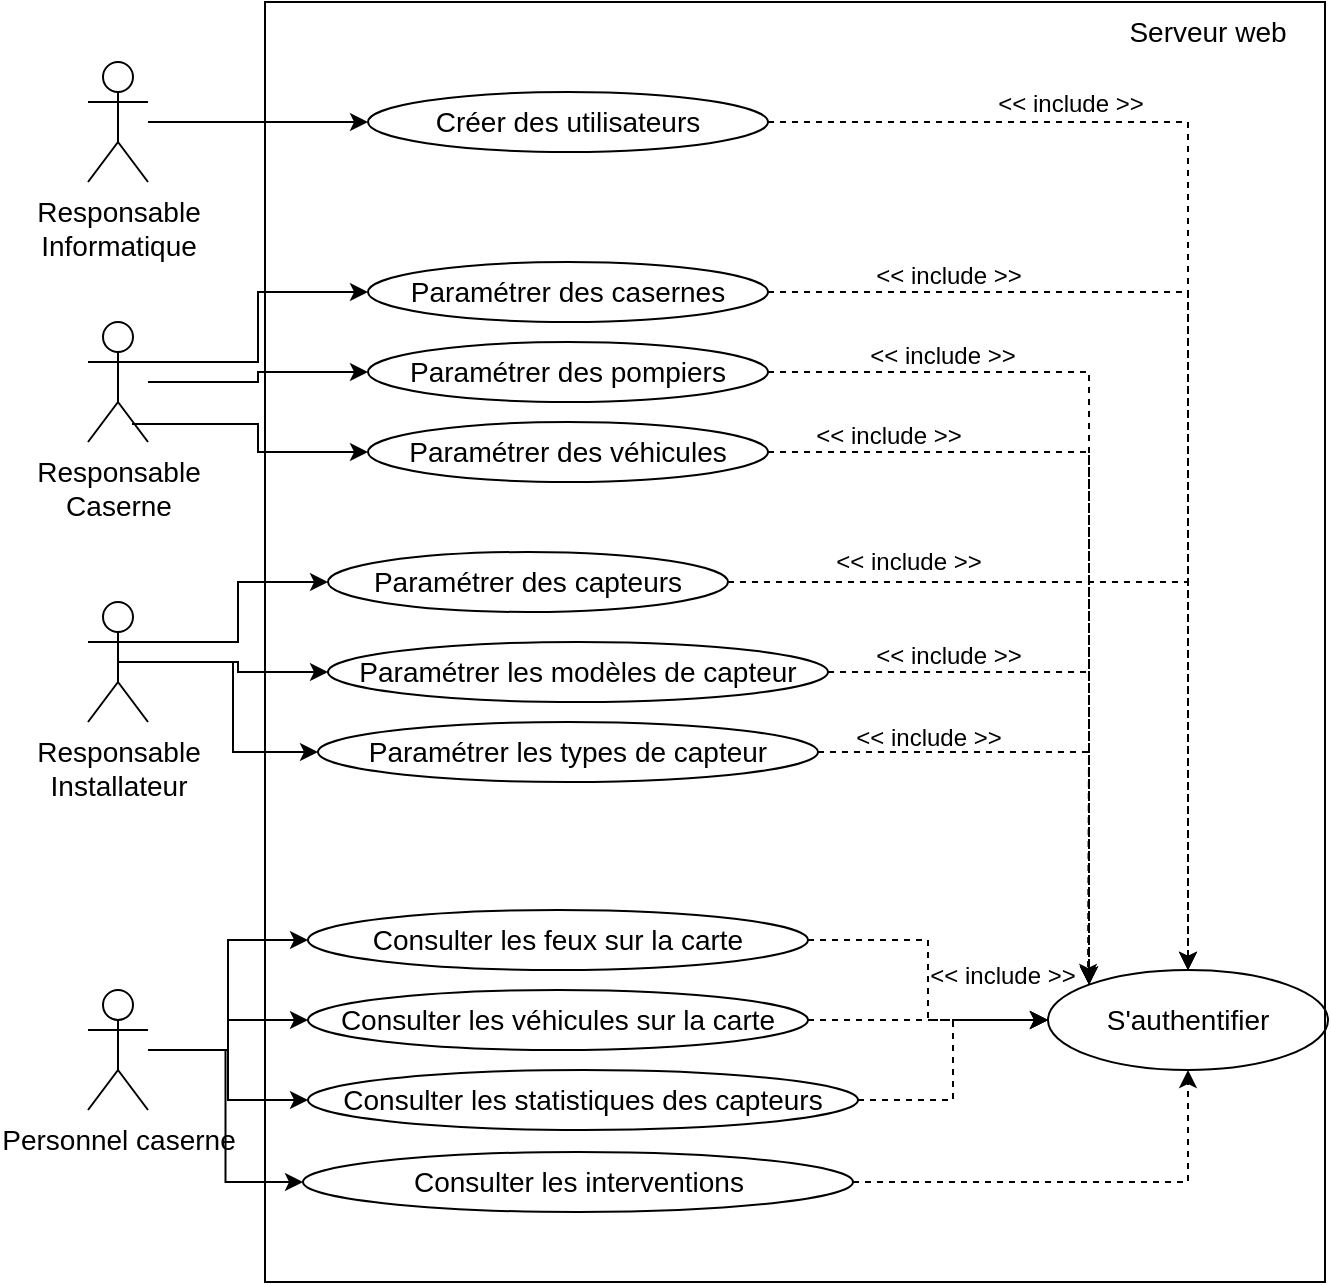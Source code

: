 <mxfile version="15.9.4" type="device"><diagram id="u3Ko3AEQGukIL7EaiUNi" name="Page-1"><mxGraphModel dx="1102" dy="600" grid="1" gridSize="10" guides="1" tooltips="1" connect="1" arrows="1" fold="1" page="1" pageScale="1" pageWidth="827" pageHeight="1169" math="0" shadow="0"><root><mxCell id="0"/><mxCell id="1" parent="0"/><mxCell id="oKK2weGaB3NN2EHytGo2-2" value="" style="rounded=0;whiteSpace=wrap;html=1;fontSize=16;fillColor=none;" parent="1" vertex="1"><mxGeometry x="148.5" y="60" width="530" height="640" as="geometry"/></mxCell><mxCell id="oKK2weGaB3NN2EHytGo2-19" style="edgeStyle=orthogonalEdgeStyle;rounded=0;orthogonalLoop=1;jettySize=auto;html=1;entryX=0;entryY=0.5;entryDx=0;entryDy=0;fontSize=14;" parent="1" source="oKK2weGaB3NN2EHytGo2-1" target="oKK2weGaB3NN2EHytGo2-18" edge="1"><mxGeometry relative="1" as="geometry"/></mxCell><mxCell id="oKK2weGaB3NN2EHytGo2-21" style="edgeStyle=orthogonalEdgeStyle;rounded=0;orthogonalLoop=1;jettySize=auto;html=1;exitX=1;exitY=0.333;exitDx=0;exitDy=0;exitPerimeter=0;entryX=0;entryY=0.5;entryDx=0;entryDy=0;fontSize=14;" parent="1" source="oKK2weGaB3NN2EHytGo2-1" target="oKK2weGaB3NN2EHytGo2-20" edge="1"><mxGeometry relative="1" as="geometry"/></mxCell><mxCell id="oKK2weGaB3NN2EHytGo2-1" value="&lt;div style=&quot;font-size: 14px&quot;&gt;Responsable&lt;/div&gt;&lt;div style=&quot;font-size: 14px&quot;&gt;Caserne&lt;br style=&quot;font-size: 14px&quot;&gt;&lt;/div&gt;" style="shape=umlActor;verticalLabelPosition=bottom;verticalAlign=top;html=1;outlineConnect=0;fontSize=14;" parent="1" vertex="1"><mxGeometry x="60" y="220" width="30" height="60" as="geometry"/></mxCell><mxCell id="oKK2weGaB3NN2EHytGo2-61" style="edgeStyle=orthogonalEdgeStyle;rounded=0;orthogonalLoop=1;jettySize=auto;html=1;entryX=0;entryY=0.5;entryDx=0;entryDy=0;fontSize=12;endArrow=classic;endFill=1;" parent="1" source="oKK2weGaB3NN2EHytGo2-11" target="oKK2weGaB3NN2EHytGo2-58" edge="1"><mxGeometry relative="1" as="geometry"/></mxCell><mxCell id="oKK2weGaB3NN2EHytGo2-62" style="edgeStyle=orthogonalEdgeStyle;rounded=0;orthogonalLoop=1;jettySize=auto;html=1;entryX=0;entryY=0.5;entryDx=0;entryDy=0;fontSize=12;endArrow=classic;endFill=1;" parent="1" source="oKK2weGaB3NN2EHytGo2-11" target="oKK2weGaB3NN2EHytGo2-59" edge="1"><mxGeometry relative="1" as="geometry"/></mxCell><mxCell id="oKK2weGaB3NN2EHytGo2-63" style="edgeStyle=orthogonalEdgeStyle;rounded=0;orthogonalLoop=1;jettySize=auto;html=1;entryX=0;entryY=0.5;entryDx=0;entryDy=0;fontSize=12;endArrow=classic;endFill=1;" parent="1" source="oKK2weGaB3NN2EHytGo2-11" target="oKK2weGaB3NN2EHytGo2-60" edge="1"><mxGeometry relative="1" as="geometry"/></mxCell><mxCell id="oKK2weGaB3NN2EHytGo2-65" style="edgeStyle=orthogonalEdgeStyle;rounded=0;orthogonalLoop=1;jettySize=auto;html=1;entryX=0;entryY=0.5;entryDx=0;entryDy=0;fontSize=12;endArrow=classic;endFill=1;" parent="1" source="oKK2weGaB3NN2EHytGo2-11" target="oKK2weGaB3NN2EHytGo2-64" edge="1"><mxGeometry relative="1" as="geometry"/></mxCell><mxCell id="oKK2weGaB3NN2EHytGo2-11" value="Personnel caserne" style="shape=umlActor;verticalLabelPosition=bottom;verticalAlign=top;html=1;outlineConnect=0;fontSize=14;" parent="1" vertex="1"><mxGeometry x="60" y="554" width="30" height="60" as="geometry"/></mxCell><mxCell id="oKK2weGaB3NN2EHytGo2-14" value="Serveur web" style="text;html=1;strokeColor=none;fillColor=none;align=center;verticalAlign=middle;whiteSpace=wrap;rounded=0;fontSize=14;" parent="1" vertex="1"><mxGeometry x="570" y="60" width="100" height="30" as="geometry"/></mxCell><mxCell id="oKK2weGaB3NN2EHytGo2-18" value="Paramétrer des pompiers" style="ellipse;whiteSpace=wrap;html=1;fontSize=14;fillColor=none;" parent="1" vertex="1"><mxGeometry x="200" y="230" width="200" height="30" as="geometry"/></mxCell><mxCell id="oKK2weGaB3NN2EHytGo2-20" value="Paramétrer des casernes" style="ellipse;whiteSpace=wrap;html=1;fontSize=14;fillColor=none;" parent="1" vertex="1"><mxGeometry x="200" y="190" width="200" height="30" as="geometry"/></mxCell><mxCell id="oKK2weGaB3NN2EHytGo2-42" style="edgeStyle=orthogonalEdgeStyle;rounded=0;orthogonalLoop=1;jettySize=auto;html=1;exitX=1;exitY=0.5;exitDx=0;exitDy=0;entryX=0;entryY=0;entryDx=0;entryDy=0;dashed=1;fontSize=12;endArrow=classic;endFill=1;" parent="1" source="oKK2weGaB3NN2EHytGo2-22" target="oKK2weGaB3NN2EHytGo2-35" edge="1"><mxGeometry relative="1" as="geometry"/></mxCell><mxCell id="oKK2weGaB3NN2EHytGo2-22" value="Paramétrer des véhicules" style="ellipse;whiteSpace=wrap;html=1;fontSize=14;fillColor=none;" parent="1" vertex="1"><mxGeometry x="200" y="270" width="200" height="30" as="geometry"/></mxCell><mxCell id="oKK2weGaB3NN2EHytGo2-25" value="" style="edgeStyle=orthogonalEdgeStyle;rounded=0;orthogonalLoop=1;jettySize=auto;html=1;exitX=0.733;exitY=0.85;exitDx=0;exitDy=0;exitPerimeter=0;fontSize=14;endArrow=classic;entryX=0;entryY=0.5;entryDx=0;entryDy=0;endFill=1;" parent="1" source="oKK2weGaB3NN2EHytGo2-1" target="oKK2weGaB3NN2EHytGo2-22" edge="1"><mxGeometry relative="1" as="geometry"><mxPoint x="81.99" y="271" as="sourcePoint"/><mxPoint x="230" y="310" as="targetPoint"/></mxGeometry></mxCell><mxCell id="oKK2weGaB3NN2EHytGo2-47" style="edgeStyle=orthogonalEdgeStyle;rounded=0;orthogonalLoop=1;jettySize=auto;html=1;exitX=1;exitY=0.333;exitDx=0;exitDy=0;exitPerimeter=0;entryX=0;entryY=0.5;entryDx=0;entryDy=0;fontSize=12;endArrow=classic;endFill=1;" parent="1" source="oKK2weGaB3NN2EHytGo2-28" target="oKK2weGaB3NN2EHytGo2-44" edge="1"><mxGeometry relative="1" as="geometry"/></mxCell><mxCell id="oKK2weGaB3NN2EHytGo2-48" style="edgeStyle=orthogonalEdgeStyle;rounded=0;orthogonalLoop=1;jettySize=auto;html=1;entryX=0;entryY=0.5;entryDx=0;entryDy=0;fontSize=12;endArrow=classic;endFill=1;" parent="1" source="oKK2weGaB3NN2EHytGo2-28" target="oKK2weGaB3NN2EHytGo2-45" edge="1"><mxGeometry relative="1" as="geometry"/></mxCell><mxCell id="oKK2weGaB3NN2EHytGo2-49" style="edgeStyle=orthogonalEdgeStyle;rounded=0;orthogonalLoop=1;jettySize=auto;html=1;exitX=0.5;exitY=0.5;exitDx=0;exitDy=0;exitPerimeter=0;entryX=0;entryY=0.5;entryDx=0;entryDy=0;fontSize=12;endArrow=classic;endFill=1;" parent="1" source="oKK2weGaB3NN2EHytGo2-28" target="oKK2weGaB3NN2EHytGo2-46" edge="1"><mxGeometry relative="1" as="geometry"/></mxCell><mxCell id="oKK2weGaB3NN2EHytGo2-28" value="&lt;div style=&quot;font-size: 14px&quot;&gt;Responsable&lt;/div&gt;Installateur" style="shape=umlActor;verticalLabelPosition=bottom;verticalAlign=top;html=1;outlineConnect=0;fontSize=14;" parent="1" vertex="1"><mxGeometry x="60" y="360" width="30" height="60" as="geometry"/></mxCell><mxCell id="oKK2weGaB3NN2EHytGo2-33" style="edgeStyle=orthogonalEdgeStyle;rounded=0;orthogonalLoop=1;jettySize=auto;html=1;entryX=0;entryY=0.5;entryDx=0;entryDy=0;fontSize=14;endArrow=classic;endFill=1;" parent="1" source="oKK2weGaB3NN2EHytGo2-30" target="oKK2weGaB3NN2EHytGo2-32" edge="1"><mxGeometry relative="1" as="geometry"/></mxCell><mxCell id="oKK2weGaB3NN2EHytGo2-30" value="&lt;div&gt;Responsable &lt;br&gt;&lt;/div&gt;&lt;div&gt;Informatique&lt;br&gt;&lt;/div&gt;" style="shape=umlActor;verticalLabelPosition=bottom;verticalAlign=top;html=1;fontSize=14;fillColor=none;" parent="1" vertex="1"><mxGeometry x="60" y="90" width="30" height="60" as="geometry"/></mxCell><mxCell id="oKK2weGaB3NN2EHytGo2-36" style="edgeStyle=orthogonalEdgeStyle;rounded=0;orthogonalLoop=1;jettySize=auto;html=1;exitX=1;exitY=0.5;exitDx=0;exitDy=0;entryX=0.5;entryY=0;entryDx=0;entryDy=0;fontSize=14;endArrow=classic;endFill=1;dashed=1;" parent="1" source="oKK2weGaB3NN2EHytGo2-32" target="oKK2weGaB3NN2EHytGo2-35" edge="1"><mxGeometry relative="1" as="geometry"/></mxCell><mxCell id="oKK2weGaB3NN2EHytGo2-37" value="&lt;font style=&quot;font-size: 12px;&quot;&gt;&amp;lt;&amp;lt; include &amp;gt;&amp;gt;&lt;br style=&quot;font-size: 12px;&quot;&gt;&lt;/font&gt;" style="edgeLabel;html=1;align=center;verticalAlign=middle;resizable=0;points=[];fontSize=12;" parent="oKK2weGaB3NN2EHytGo2-36" vertex="1" connectable="0"><mxGeometry x="0.06" y="-4" relative="1" as="geometry"><mxPoint x="-116" y="-49" as="offset"/></mxGeometry></mxCell><mxCell id="oKK2weGaB3NN2EHytGo2-32" value="Créer des utilisateurs" style="ellipse;whiteSpace=wrap;html=1;fontSize=14;fillColor=none;" parent="1" vertex="1"><mxGeometry x="200" y="105" width="200" height="30" as="geometry"/></mxCell><mxCell id="oKK2weGaB3NN2EHytGo2-34" style="edgeStyle=orthogonalEdgeStyle;rounded=0;orthogonalLoop=1;jettySize=auto;html=1;exitX=0.5;exitY=1;exitDx=0;exitDy=0;dashed=1;fontSize=14;endArrow=classic;endFill=1;" parent="1" source="oKK2weGaB3NN2EHytGo2-22" target="oKK2weGaB3NN2EHytGo2-22" edge="1"><mxGeometry relative="1" as="geometry"/></mxCell><mxCell id="oKK2weGaB3NN2EHytGo2-35" value="S'authentifier" style="ellipse;whiteSpace=wrap;html=1;fontSize=14;fillColor=none;" parent="1" vertex="1"><mxGeometry x="540" y="544" width="140" height="50" as="geometry"/></mxCell><mxCell id="oKK2weGaB3NN2EHytGo2-38" style="edgeStyle=orthogonalEdgeStyle;rounded=0;orthogonalLoop=1;jettySize=auto;html=1;exitX=1;exitY=0.5;exitDx=0;exitDy=0;fontSize=14;endArrow=classic;endFill=1;dashed=1;" parent="1" source="oKK2weGaB3NN2EHytGo2-20" target="oKK2weGaB3NN2EHytGo2-35" edge="1"><mxGeometry relative="1" as="geometry"><mxPoint x="420" y="265" as="sourcePoint"/><mxPoint x="593" y="550" as="targetPoint"/></mxGeometry></mxCell><mxCell id="oKK2weGaB3NN2EHytGo2-39" value="&lt;font style=&quot;font-size: 12px;&quot;&gt;&amp;lt;&amp;lt; include &amp;gt;&amp;gt;&lt;br style=&quot;font-size: 12px;&quot;&gt;&lt;/font&gt;" style="edgeLabel;html=1;align=center;verticalAlign=middle;resizable=0;points=[];fontSize=12;labelBackgroundColor=none;" parent="oKK2weGaB3NN2EHytGo2-38" vertex="1" connectable="0"><mxGeometry x="0.06" y="-4" relative="1" as="geometry"><mxPoint x="-119" y="-49" as="offset"/></mxGeometry></mxCell><mxCell id="oKK2weGaB3NN2EHytGo2-40" style="edgeStyle=orthogonalEdgeStyle;rounded=0;orthogonalLoop=1;jettySize=auto;html=1;exitX=1;exitY=0.5;exitDx=0;exitDy=0;entryX=0;entryY=0;entryDx=0;entryDy=0;fontSize=14;endArrow=classic;endFill=1;dashed=1;" parent="1" source="oKK2weGaB3NN2EHytGo2-18" target="oKK2weGaB3NN2EHytGo2-35" edge="1"><mxGeometry relative="1" as="geometry"><mxPoint x="410" y="215" as="sourcePoint"/><mxPoint x="520.503" y="177.322" as="targetPoint"/><Array as="points"><mxPoint x="561" y="245"/></Array></mxGeometry></mxCell><mxCell id="oKK2weGaB3NN2EHytGo2-41" value="&lt;font style=&quot;font-size: 12px;&quot;&gt;&amp;lt;&amp;lt; include &amp;gt;&amp;gt;&lt;br style=&quot;font-size: 12px;&quot;&gt;&lt;/font&gt;" style="edgeLabel;html=1;align=center;verticalAlign=middle;resizable=0;points=[];fontSize=12;labelBackgroundColor=none;" parent="oKK2weGaB3NN2EHytGo2-40" vertex="1" connectable="0"><mxGeometry x="0.06" y="-4" relative="1" as="geometry"><mxPoint x="-6" y="-221" as="offset"/></mxGeometry></mxCell><mxCell id="oKK2weGaB3NN2EHytGo2-43" value="&lt;font style=&quot;font-size: 12px;&quot;&gt;&amp;lt;&amp;lt; include &amp;gt;&amp;gt;&lt;br style=&quot;font-size: 12px;&quot;&gt;&lt;/font&gt;" style="edgeLabel;html=1;align=center;verticalAlign=middle;resizable=0;points=[];fontSize=12;labelBackgroundColor=none;" parent="1" vertex="1" connectable="0"><mxGeometry x="460" y="277" as="geometry"/></mxCell><mxCell id="oKK2weGaB3NN2EHytGo2-51" style="edgeStyle=orthogonalEdgeStyle;rounded=0;orthogonalLoop=1;jettySize=auto;html=1;exitX=1;exitY=0.5;exitDx=0;exitDy=0;fontSize=12;endArrow=classic;endFill=1;dashed=1;" parent="1" source="oKK2weGaB3NN2EHytGo2-44" target="oKK2weGaB3NN2EHytGo2-35" edge="1"><mxGeometry relative="1" as="geometry"/></mxCell><mxCell id="oKK2weGaB3NN2EHytGo2-44" value="Paramétrer des capteurs" style="ellipse;whiteSpace=wrap;html=1;fontSize=14;fillColor=none;" parent="1" vertex="1"><mxGeometry x="180" y="335" width="200" height="30" as="geometry"/></mxCell><mxCell id="oKK2weGaB3NN2EHytGo2-52" style="edgeStyle=orthogonalEdgeStyle;rounded=0;orthogonalLoop=1;jettySize=auto;html=1;exitX=1;exitY=0.5;exitDx=0;exitDy=0;entryX=0;entryY=0;entryDx=0;entryDy=0;dashed=1;fontSize=12;endArrow=classic;endFill=1;" parent="1" source="oKK2weGaB3NN2EHytGo2-45" target="oKK2weGaB3NN2EHytGo2-35" edge="1"><mxGeometry relative="1" as="geometry"/></mxCell><mxCell id="oKK2weGaB3NN2EHytGo2-45" value="Paramétrer les modèles de capteur" style="ellipse;whiteSpace=wrap;html=1;fontSize=14;fillColor=none;" parent="1" vertex="1"><mxGeometry x="180" y="380" width="250" height="30" as="geometry"/></mxCell><mxCell id="oKK2weGaB3NN2EHytGo2-53" style="edgeStyle=orthogonalEdgeStyle;rounded=0;orthogonalLoop=1;jettySize=auto;html=1;exitX=1;exitY=0.5;exitDx=0;exitDy=0;dashed=1;fontSize=12;endArrow=classic;endFill=1;" parent="1" source="oKK2weGaB3NN2EHytGo2-46" edge="1"><mxGeometry relative="1" as="geometry"><mxPoint x="560" y="550" as="targetPoint"/></mxGeometry></mxCell><mxCell id="oKK2weGaB3NN2EHytGo2-46" value="Paramétrer les types de capteur" style="ellipse;whiteSpace=wrap;html=1;fontSize=14;fillColor=none;" parent="1" vertex="1"><mxGeometry x="175" y="420" width="250" height="30" as="geometry"/></mxCell><mxCell id="oKK2weGaB3NN2EHytGo2-54" value="&lt;font style=&quot;font-size: 12px;&quot;&gt;&amp;lt;&amp;lt; include &amp;gt;&amp;gt;&lt;br style=&quot;font-size: 12px;&quot;&gt;&lt;/font&gt;" style="edgeLabel;html=1;align=center;verticalAlign=middle;resizable=0;points=[];fontSize=12;labelBackgroundColor=none;" parent="1" vertex="1" connectable="0"><mxGeometry x="470" y="340" as="geometry"/></mxCell><mxCell id="oKK2weGaB3NN2EHytGo2-55" value="&lt;font style=&quot;font-size: 12px;&quot;&gt;&amp;lt;&amp;lt; include &amp;gt;&amp;gt;&lt;br style=&quot;font-size: 12px;&quot;&gt;&lt;/font&gt;" style="edgeLabel;html=1;align=center;verticalAlign=middle;resizable=0;points=[];fontSize=12;labelBackgroundColor=none;" parent="1" vertex="1" connectable="0"><mxGeometry x="490" y="387" as="geometry"/></mxCell><mxCell id="oKK2weGaB3NN2EHytGo2-56" value="&lt;font style=&quot;font-size: 12px;&quot;&gt;&amp;lt;&amp;lt; include &amp;gt;&amp;gt;&lt;br style=&quot;font-size: 12px;&quot;&gt;&lt;/font&gt;" style="edgeLabel;html=1;align=center;verticalAlign=middle;resizable=0;points=[];fontSize=12;labelBackgroundColor=none;" parent="1" vertex="1" connectable="0"><mxGeometry x="480" y="428" as="geometry"/></mxCell><mxCell id="oKK2weGaB3NN2EHytGo2-66" style="edgeStyle=orthogonalEdgeStyle;rounded=0;orthogonalLoop=1;jettySize=auto;html=1;exitX=1;exitY=0.5;exitDx=0;exitDy=0;entryX=0;entryY=0.5;entryDx=0;entryDy=0;fontSize=12;endArrow=classic;endFill=1;dashed=1;" parent="1" source="oKK2weGaB3NN2EHytGo2-58" target="oKK2weGaB3NN2EHytGo2-35" edge="1"><mxGeometry relative="1" as="geometry"/></mxCell><mxCell id="oKK2weGaB3NN2EHytGo2-58" value="Consulter les feux sur la carte" style="ellipse;whiteSpace=wrap;html=1;fontSize=14;fillColor=none;" parent="1" vertex="1"><mxGeometry x="170" y="514" width="250" height="30" as="geometry"/></mxCell><mxCell id="oKK2weGaB3NN2EHytGo2-67" style="edgeStyle=orthogonalEdgeStyle;rounded=0;orthogonalLoop=1;jettySize=auto;html=1;exitX=1;exitY=0.5;exitDx=0;exitDy=0;dashed=1;fontSize=12;endArrow=classic;endFill=1;" parent="1" source="oKK2weGaB3NN2EHytGo2-59" edge="1"><mxGeometry relative="1" as="geometry"><mxPoint x="540" y="569" as="targetPoint"/></mxGeometry></mxCell><mxCell id="oKK2weGaB3NN2EHytGo2-59" value="Consulter les véhicules sur la carte" style="ellipse;whiteSpace=wrap;html=1;fontSize=14;fillColor=none;" parent="1" vertex="1"><mxGeometry x="170" y="554" width="250" height="30" as="geometry"/></mxCell><mxCell id="oKK2weGaB3NN2EHytGo2-68" style="edgeStyle=orthogonalEdgeStyle;rounded=0;orthogonalLoop=1;jettySize=auto;html=1;exitX=1;exitY=0.5;exitDx=0;exitDy=0;entryX=0;entryY=0.5;entryDx=0;entryDy=0;dashed=1;fontSize=12;endArrow=classic;endFill=1;" parent="1" source="oKK2weGaB3NN2EHytGo2-60" target="oKK2weGaB3NN2EHytGo2-35" edge="1"><mxGeometry relative="1" as="geometry"/></mxCell><mxCell id="oKK2weGaB3NN2EHytGo2-60" value="Consulter les statistiques des capteurs" style="ellipse;whiteSpace=wrap;html=1;fontSize=14;fillColor=none;" parent="1" vertex="1"><mxGeometry x="170" y="594" width="275" height="30" as="geometry"/></mxCell><mxCell id="oKK2weGaB3NN2EHytGo2-69" style="edgeStyle=orthogonalEdgeStyle;rounded=0;orthogonalLoop=1;jettySize=auto;html=1;exitX=1;exitY=0.5;exitDx=0;exitDy=0;dashed=1;fontSize=12;endArrow=classic;endFill=1;" parent="1" source="oKK2weGaB3NN2EHytGo2-64" target="oKK2weGaB3NN2EHytGo2-35" edge="1"><mxGeometry relative="1" as="geometry"/></mxCell><mxCell id="oKK2weGaB3NN2EHytGo2-64" value="Consulter les interventions" style="ellipse;whiteSpace=wrap;html=1;fontSize=14;fillColor=none;" parent="1" vertex="1"><mxGeometry x="167.5" y="635" width="275" height="30" as="geometry"/></mxCell><mxCell id="_fJCX0FEW239DV6Ywhab-1" value="&lt;font style=&quot;font-size: 12px;&quot;&gt;&amp;lt;&amp;lt; include &amp;gt;&amp;gt;&lt;br style=&quot;font-size: 12px;&quot;&gt;&lt;/font&gt;" style="edgeLabel;html=1;align=center;verticalAlign=middle;resizable=0;points=[];fontSize=12;labelBackgroundColor=none;" vertex="1" connectable="0" parent="1"><mxGeometry x="517" y="547" as="geometry"/></mxCell></root></mxGraphModel></diagram></mxfile>